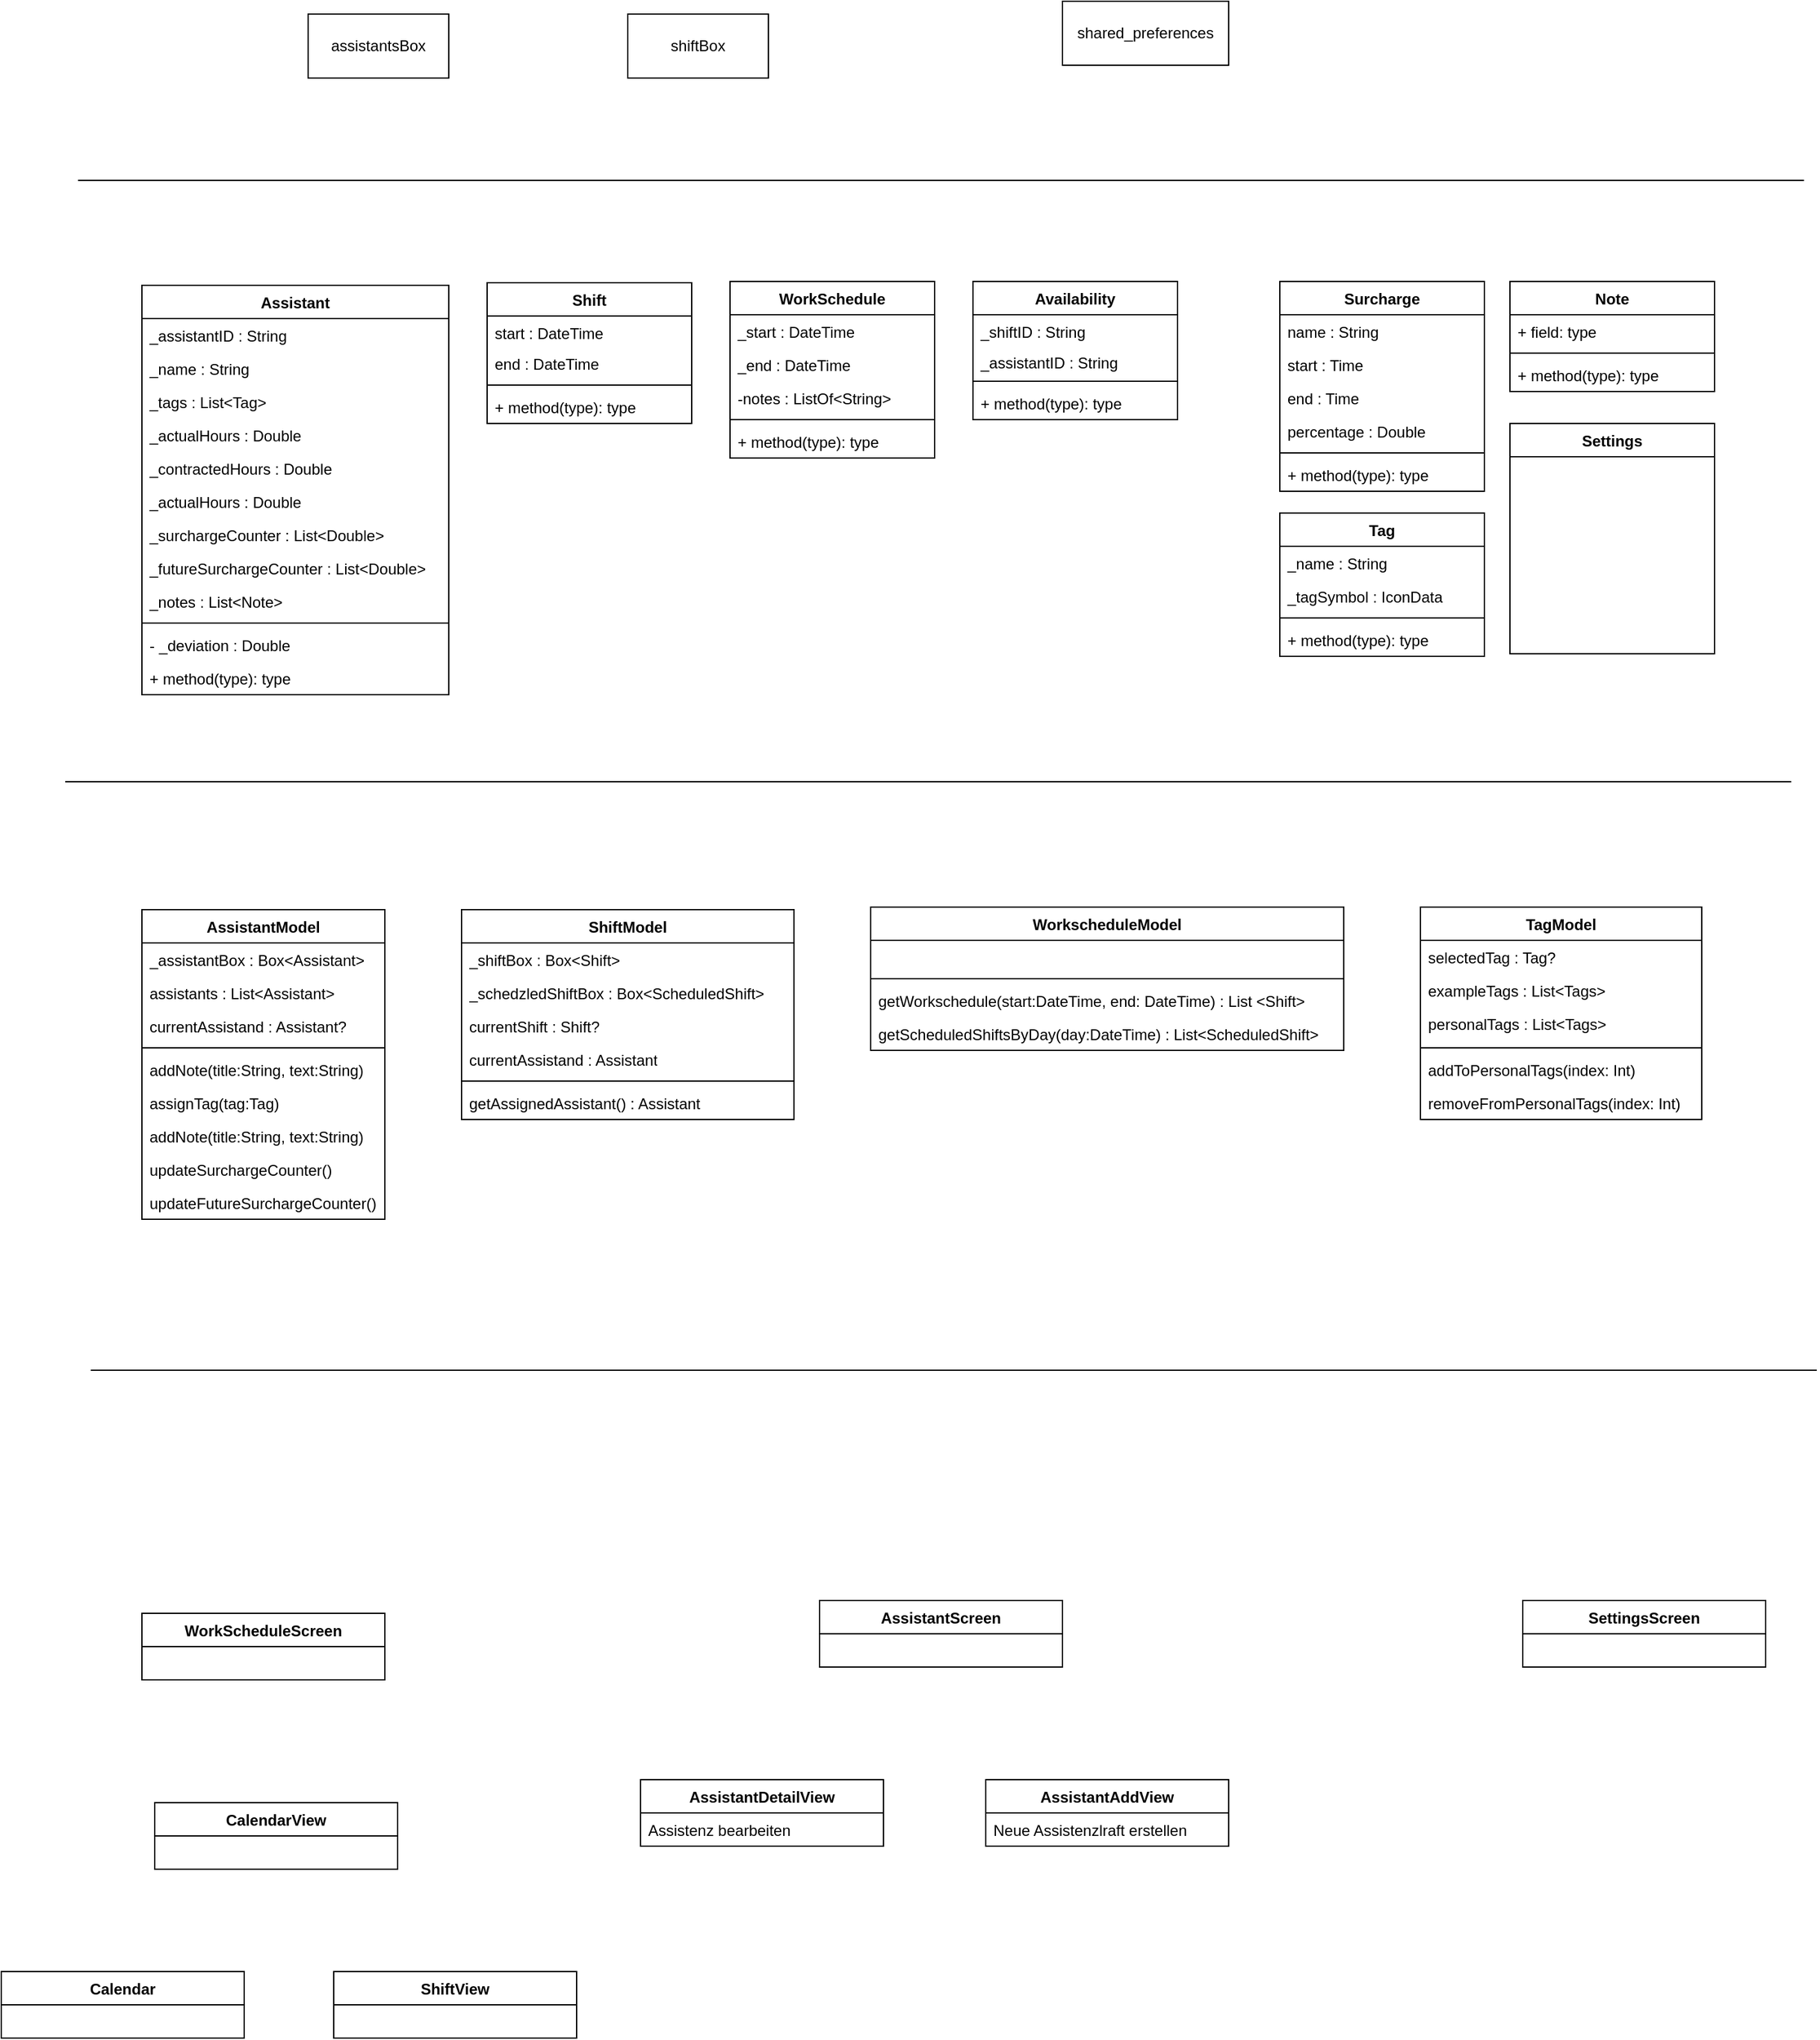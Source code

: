 <mxfile version="26.0.1">
  <diagram name="Seite-1" id="Ongt0uODJ2KGre-7g1fF">
    <mxGraphModel dx="3382" dy="915" grid="1" gridSize="10" guides="1" tooltips="1" connect="1" arrows="1" fold="1" page="1" pageScale="1" pageWidth="1654" pageHeight="2336" math="0" shadow="0">
      <root>
        <mxCell id="0" />
        <mxCell id="1" parent="0" />
        <mxCell id="JfEL6YKRlMa67cMvRD5D-60" value="Settings" style="swimlane;fontStyle=1;align=center;verticalAlign=top;childLayout=stackLayout;horizontal=1;startSize=26;horizontalStack=0;resizeParent=1;resizeLast=0;collapsible=1;marginBottom=0;rounded=0;shadow=0;strokeWidth=1;" parent="1" vertex="1">
          <mxGeometry x="1150" y="550" width="160" height="180" as="geometry">
            <mxRectangle x="550" y="140" width="160" height="26" as="alternateBounds" />
          </mxGeometry>
        </mxCell>
        <mxCell id="JfEL6YKRlMa67cMvRD5D-70" value="&lt;span style=&quot;text-wrap-mode: nowrap;&quot;&gt;Surcharge&lt;/span&gt;" style="swimlane;fontStyle=1;align=center;verticalAlign=top;childLayout=stackLayout;horizontal=1;startSize=26;horizontalStack=0;resizeParent=1;resizeParentMax=0;resizeLast=0;collapsible=1;marginBottom=0;whiteSpace=wrap;html=1;" parent="1" vertex="1">
          <mxGeometry x="970" y="439" width="160" height="164" as="geometry" />
        </mxCell>
        <mxCell id="JfEL6YKRlMa67cMvRD5D-71" value="&lt;span style=&quot;text-wrap-mode: nowrap;&quot;&gt;name : String&lt;/span&gt;&lt;div&gt;&lt;span style=&quot;text-wrap-mode: nowrap;&quot;&gt;&lt;br&gt;&lt;/span&gt;&lt;/div&gt;" style="text;strokeColor=none;fillColor=none;align=left;verticalAlign=top;spacingLeft=4;spacingRight=4;overflow=hidden;rotatable=0;points=[[0,0.5],[1,0.5]];portConstraint=eastwest;whiteSpace=wrap;html=1;" parent="JfEL6YKRlMa67cMvRD5D-70" vertex="1">
          <mxGeometry y="26" width="160" height="26" as="geometry" />
        </mxCell>
        <mxCell id="JfEL6YKRlMa67cMvRD5D-8" value="start : Time" style="text;align=left;verticalAlign=top;spacingLeft=4;spacingRight=4;overflow=hidden;rotatable=0;points=[[0,0.5],[1,0.5]];portConstraint=eastwest;rounded=0;shadow=0;html=0;" parent="JfEL6YKRlMa67cMvRD5D-70" vertex="1">
          <mxGeometry y="52" width="160" height="26" as="geometry" />
        </mxCell>
        <mxCell id="JfEL6YKRlMa67cMvRD5D-9" value="end : Time" style="text;align=left;verticalAlign=top;spacingLeft=4;spacingRight=4;overflow=hidden;rotatable=0;points=[[0,0.5],[1,0.5]];portConstraint=eastwest;rounded=0;shadow=0;html=0;" parent="JfEL6YKRlMa67cMvRD5D-70" vertex="1">
          <mxGeometry y="78" width="160" height="26" as="geometry" />
        </mxCell>
        <mxCell id="JfEL6YKRlMa67cMvRD5D-11" value="percentage : Double" style="text;align=left;verticalAlign=top;spacingLeft=4;spacingRight=4;overflow=hidden;rotatable=0;points=[[0,0.5],[1,0.5]];portConstraint=eastwest;rounded=0;shadow=0;html=0;" parent="JfEL6YKRlMa67cMvRD5D-70" vertex="1">
          <mxGeometry y="104" width="160" height="26" as="geometry" />
        </mxCell>
        <mxCell id="JfEL6YKRlMa67cMvRD5D-72" value="" style="line;strokeWidth=1;fillColor=none;align=left;verticalAlign=middle;spacingTop=-1;spacingLeft=3;spacingRight=3;rotatable=0;labelPosition=right;points=[];portConstraint=eastwest;strokeColor=inherit;" parent="JfEL6YKRlMa67cMvRD5D-70" vertex="1">
          <mxGeometry y="130" width="160" height="8" as="geometry" />
        </mxCell>
        <mxCell id="JfEL6YKRlMa67cMvRD5D-73" value="+ method(type): type" style="text;strokeColor=none;fillColor=none;align=left;verticalAlign=top;spacingLeft=4;spacingRight=4;overflow=hidden;rotatable=0;points=[[0,0.5],[1,0.5]];portConstraint=eastwest;whiteSpace=wrap;html=1;" parent="JfEL6YKRlMa67cMvRD5D-70" vertex="1">
          <mxGeometry y="138" width="160" height="26" as="geometry" />
        </mxCell>
        <mxCell id="JfEL6YKRlMa67cMvRD5D-74" value="WorkSchedule" style="swimlane;fontStyle=1;align=center;verticalAlign=top;childLayout=stackLayout;horizontal=1;startSize=26;horizontalStack=0;resizeParent=1;resizeParentMax=0;resizeLast=0;collapsible=1;marginBottom=0;whiteSpace=wrap;html=1;" parent="1" vertex="1">
          <mxGeometry x="540" y="439" width="160" height="138" as="geometry" />
        </mxCell>
        <mxCell id="JfEL6YKRlMa67cMvRD5D-31" value="_start : DateTime " style="text;align=left;verticalAlign=top;spacingLeft=4;spacingRight=4;overflow=hidden;rotatable=0;points=[[0,0.5],[1,0.5]];portConstraint=eastwest;rounded=0;shadow=0;html=0;" parent="JfEL6YKRlMa67cMvRD5D-74" vertex="1">
          <mxGeometry y="26" width="160" height="26" as="geometry" />
        </mxCell>
        <mxCell id="JfEL6YKRlMa67cMvRD5D-32" value="_end : DateTime" style="text;align=left;verticalAlign=top;spacingLeft=4;spacingRight=4;overflow=hidden;rotatable=0;points=[[0,0.5],[1,0.5]];portConstraint=eastwest;rounded=0;shadow=0;html=0;" parent="JfEL6YKRlMa67cMvRD5D-74" vertex="1">
          <mxGeometry y="52" width="160" height="26" as="geometry" />
        </mxCell>
        <mxCell id="JfEL6YKRlMa67cMvRD5D-30" value="-notes : ListOf&lt;String&gt;" style="text;align=left;verticalAlign=top;spacingLeft=4;spacingRight=4;overflow=hidden;rotatable=0;points=[[0,0.5],[1,0.5]];portConstraint=eastwest;rounded=0;shadow=0;html=0;" parent="JfEL6YKRlMa67cMvRD5D-74" vertex="1">
          <mxGeometry y="78" width="160" height="26" as="geometry" />
        </mxCell>
        <mxCell id="JfEL6YKRlMa67cMvRD5D-76" value="" style="line;strokeWidth=1;fillColor=none;align=left;verticalAlign=middle;spacingTop=-1;spacingLeft=3;spacingRight=3;rotatable=0;labelPosition=right;points=[];portConstraint=eastwest;strokeColor=inherit;" parent="JfEL6YKRlMa67cMvRD5D-74" vertex="1">
          <mxGeometry y="104" width="160" height="8" as="geometry" />
        </mxCell>
        <mxCell id="JfEL6YKRlMa67cMvRD5D-77" value="+ method(type): type" style="text;strokeColor=none;fillColor=none;align=left;verticalAlign=top;spacingLeft=4;spacingRight=4;overflow=hidden;rotatable=0;points=[[0,0.5],[1,0.5]];portConstraint=eastwest;whiteSpace=wrap;html=1;" parent="JfEL6YKRlMa67cMvRD5D-74" vertex="1">
          <mxGeometry y="112" width="160" height="26" as="geometry" />
        </mxCell>
        <mxCell id="JfEL6YKRlMa67cMvRD5D-78" value="Shift" style="swimlane;fontStyle=1;align=center;verticalAlign=top;childLayout=stackLayout;horizontal=1;startSize=26;horizontalStack=0;resizeParent=1;resizeParentMax=0;resizeLast=0;collapsible=1;marginBottom=0;whiteSpace=wrap;html=1;" parent="1" vertex="1">
          <mxGeometry x="350" y="440" width="160" height="110" as="geometry" />
        </mxCell>
        <mxCell id="JfEL6YKRlMa67cMvRD5D-2" value="start : DateTime" style="text;align=left;verticalAlign=top;spacingLeft=4;spacingRight=4;overflow=hidden;rotatable=0;points=[[0,0.5],[1,0.5]];portConstraint=eastwest;rounded=0;shadow=0;html=0;" parent="JfEL6YKRlMa67cMvRD5D-78" vertex="1">
          <mxGeometry y="26" width="160" height="24" as="geometry" />
        </mxCell>
        <mxCell id="JfEL6YKRlMa67cMvRD5D-3" value="end : DateTime&#xa;" style="text;align=left;verticalAlign=top;spacingLeft=4;spacingRight=4;overflow=hidden;rotatable=0;points=[[0,0.5],[1,0.5]];portConstraint=eastwest;rounded=0;shadow=0;html=0;" parent="JfEL6YKRlMa67cMvRD5D-78" vertex="1">
          <mxGeometry y="50" width="160" height="26" as="geometry" />
        </mxCell>
        <mxCell id="JfEL6YKRlMa67cMvRD5D-80" value="" style="line;strokeWidth=1;fillColor=none;align=left;verticalAlign=middle;spacingTop=-1;spacingLeft=3;spacingRight=3;rotatable=0;labelPosition=right;points=[];portConstraint=eastwest;strokeColor=inherit;" parent="JfEL6YKRlMa67cMvRD5D-78" vertex="1">
          <mxGeometry y="76" width="160" height="8" as="geometry" />
        </mxCell>
        <mxCell id="JfEL6YKRlMa67cMvRD5D-81" value="+ method(type): type" style="text;strokeColor=none;fillColor=none;align=left;verticalAlign=top;spacingLeft=4;spacingRight=4;overflow=hidden;rotatable=0;points=[[0,0.5],[1,0.5]];portConstraint=eastwest;whiteSpace=wrap;html=1;" parent="JfEL6YKRlMa67cMvRD5D-78" vertex="1">
          <mxGeometry y="84" width="160" height="26" as="geometry" />
        </mxCell>
        <mxCell id="JfEL6YKRlMa67cMvRD5D-90" value="Tag" style="swimlane;fontStyle=1;align=center;verticalAlign=top;childLayout=stackLayout;horizontal=1;startSize=26;horizontalStack=0;resizeParent=1;resizeParentMax=0;resizeLast=0;collapsible=1;marginBottom=0;whiteSpace=wrap;html=1;" parent="1" vertex="1">
          <mxGeometry x="970" y="620" width="160" height="112" as="geometry" />
        </mxCell>
        <mxCell id="JfEL6YKRlMa67cMvRD5D-16" value="_name : String" style="text;align=left;verticalAlign=top;spacingLeft=4;spacingRight=4;overflow=hidden;rotatable=0;points=[[0,0.5],[1,0.5]];portConstraint=eastwest;rounded=0;shadow=0;html=0;" parent="JfEL6YKRlMa67cMvRD5D-90" vertex="1">
          <mxGeometry y="26" width="160" height="26" as="geometry" />
        </mxCell>
        <mxCell id="JfEL6YKRlMa67cMvRD5D-17" value="_tagSymbol : IconData" style="text;align=left;verticalAlign=top;spacingLeft=4;spacingRight=4;overflow=hidden;rotatable=0;points=[[0,0.5],[1,0.5]];portConstraint=eastwest;rounded=0;shadow=0;html=0;" parent="JfEL6YKRlMa67cMvRD5D-90" vertex="1">
          <mxGeometry y="52" width="160" height="26" as="geometry" />
        </mxCell>
        <mxCell id="JfEL6YKRlMa67cMvRD5D-92" value="" style="line;strokeWidth=1;fillColor=none;align=left;verticalAlign=middle;spacingTop=-1;spacingLeft=3;spacingRight=3;rotatable=0;labelPosition=right;points=[];portConstraint=eastwest;strokeColor=inherit;" parent="JfEL6YKRlMa67cMvRD5D-90" vertex="1">
          <mxGeometry y="78" width="160" height="8" as="geometry" />
        </mxCell>
        <mxCell id="JfEL6YKRlMa67cMvRD5D-93" value="+ method(type): type" style="text;strokeColor=none;fillColor=none;align=left;verticalAlign=top;spacingLeft=4;spacingRight=4;overflow=hidden;rotatable=0;points=[[0,0.5],[1,0.5]];portConstraint=eastwest;whiteSpace=wrap;html=1;" parent="JfEL6YKRlMa67cMvRD5D-90" vertex="1">
          <mxGeometry y="86" width="160" height="26" as="geometry" />
        </mxCell>
        <mxCell id="JfEL6YKRlMa67cMvRD5D-94" value="Assistant" style="swimlane;fontStyle=1;align=center;verticalAlign=top;childLayout=stackLayout;horizontal=1;startSize=26;horizontalStack=0;resizeParent=1;resizeParentMax=0;resizeLast=0;collapsible=1;marginBottom=0;whiteSpace=wrap;html=1;" parent="1" vertex="1">
          <mxGeometry x="80" y="442" width="240" height="320" as="geometry" />
        </mxCell>
        <mxCell id="JfEL6YKRlMa67cMvRD5D-19" value="_assistantID : String" style="text;align=left;verticalAlign=top;spacingLeft=4;spacingRight=4;overflow=hidden;rotatable=0;points=[[0,0.5],[1,0.5]];portConstraint=eastwest;" parent="JfEL6YKRlMa67cMvRD5D-94" vertex="1">
          <mxGeometry y="26" width="240" height="26" as="geometry" />
        </mxCell>
        <mxCell id="JfEL6YKRlMa67cMvRD5D-68" value="_name : String" style="text;align=left;verticalAlign=top;spacingLeft=4;spacingRight=4;overflow=hidden;rotatable=0;points=[[0,0.5],[1,0.5]];portConstraint=eastwest;rounded=0;shadow=0;html=0;" parent="JfEL6YKRlMa67cMvRD5D-94" vertex="1">
          <mxGeometry y="52" width="240" height="26" as="geometry" />
        </mxCell>
        <mxCell id="JfEL6YKRlMa67cMvRD5D-129" value="_tags : List&lt;Tag&gt;" style="text;align=left;verticalAlign=top;spacingLeft=4;spacingRight=4;overflow=hidden;rotatable=0;points=[[0,0.5],[1,0.5]];portConstraint=eastwest;rounded=0;shadow=0;html=0;" parent="JfEL6YKRlMa67cMvRD5D-94" vertex="1">
          <mxGeometry y="78" width="240" height="26" as="geometry" />
        </mxCell>
        <mxCell id="JfEL6YKRlMa67cMvRD5D-21" value="_actualHours : Double" style="text;align=left;verticalAlign=top;spacingLeft=4;spacingRight=4;overflow=hidden;rotatable=0;points=[[0,0.5],[1,0.5]];portConstraint=eastwest;rounded=0;shadow=0;html=0;" parent="JfEL6YKRlMa67cMvRD5D-94" vertex="1">
          <mxGeometry y="104" width="240" height="26" as="geometry" />
        </mxCell>
        <mxCell id="JfEL6YKRlMa67cMvRD5D-20" value="_contractedHours : Double" style="text;align=left;verticalAlign=top;spacingLeft=4;spacingRight=4;overflow=hidden;rotatable=0;points=[[0,0.5],[1,0.5]];portConstraint=eastwest;rounded=0;shadow=0;html=0;" parent="JfEL6YKRlMa67cMvRD5D-94" vertex="1">
          <mxGeometry y="130" width="240" height="26" as="geometry" />
        </mxCell>
        <mxCell id="JfEL6YKRlMa67cMvRD5D-121" value="_actualHours : Double" style="text;align=left;verticalAlign=top;spacingLeft=4;spacingRight=4;overflow=hidden;rotatable=0;points=[[0,0.5],[1,0.5]];portConstraint=eastwest;rounded=0;shadow=0;html=0;" parent="JfEL6YKRlMa67cMvRD5D-94" vertex="1">
          <mxGeometry y="156" width="240" height="26" as="geometry" />
        </mxCell>
        <mxCell id="JfEL6YKRlMa67cMvRD5D-123" value="_surchargeCounter : List&lt;Double&gt;" style="text;align=left;verticalAlign=top;spacingLeft=4;spacingRight=4;overflow=hidden;rotatable=0;points=[[0,0.5],[1,0.5]];portConstraint=eastwest;rounded=0;shadow=0;html=0;" parent="JfEL6YKRlMa67cMvRD5D-94" vertex="1">
          <mxGeometry y="182" width="240" height="26" as="geometry" />
        </mxCell>
        <mxCell id="JfEL6YKRlMa67cMvRD5D-124" value="_futureSurchargeCounter : List&lt;Double&gt;" style="text;align=left;verticalAlign=top;spacingLeft=4;spacingRight=4;overflow=hidden;rotatable=0;points=[[0,0.5],[1,0.5]];portConstraint=eastwest;rounded=0;shadow=0;html=0;" parent="JfEL6YKRlMa67cMvRD5D-94" vertex="1">
          <mxGeometry y="208" width="240" height="26" as="geometry" />
        </mxCell>
        <mxCell id="JfEL6YKRlMa67cMvRD5D-122" value="_notes : List&lt;Note&gt;" style="text;align=left;verticalAlign=top;spacingLeft=4;spacingRight=4;overflow=hidden;rotatable=0;points=[[0,0.5],[1,0.5]];portConstraint=eastwest;rounded=0;shadow=0;html=0;" parent="JfEL6YKRlMa67cMvRD5D-94" vertex="1">
          <mxGeometry y="234" width="240" height="26" as="geometry" />
        </mxCell>
        <mxCell id="JfEL6YKRlMa67cMvRD5D-96" value="" style="line;strokeWidth=1;fillColor=none;align=left;verticalAlign=middle;spacingTop=-1;spacingLeft=3;spacingRight=3;rotatable=0;labelPosition=right;points=[];portConstraint=eastwest;strokeColor=inherit;" parent="JfEL6YKRlMa67cMvRD5D-94" vertex="1">
          <mxGeometry y="260" width="240" height="8" as="geometry" />
        </mxCell>
        <mxCell id="JfEL6YKRlMa67cMvRD5D-22" value="- _deviation : Double" style="text;align=left;verticalAlign=top;spacingLeft=4;spacingRight=4;overflow=hidden;rotatable=0;points=[[0,0.5],[1,0.5]];portConstraint=eastwest;rounded=0;shadow=0;html=0;" parent="JfEL6YKRlMa67cMvRD5D-94" vertex="1">
          <mxGeometry y="268" width="240" height="26" as="geometry" />
        </mxCell>
        <mxCell id="JfEL6YKRlMa67cMvRD5D-97" value="+ method(type): type" style="text;strokeColor=none;fillColor=none;align=left;verticalAlign=top;spacingLeft=4;spacingRight=4;overflow=hidden;rotatable=0;points=[[0,0.5],[1,0.5]];portConstraint=eastwest;whiteSpace=wrap;html=1;" parent="JfEL6YKRlMa67cMvRD5D-94" vertex="1">
          <mxGeometry y="294" width="240" height="26" as="geometry" />
        </mxCell>
        <mxCell id="JfEL6YKRlMa67cMvRD5D-100" value="Availability" style="swimlane;fontStyle=1;align=center;verticalAlign=top;childLayout=stackLayout;horizontal=1;startSize=26;horizontalStack=0;resizeParent=1;resizeParentMax=0;resizeLast=0;collapsible=1;marginBottom=0;whiteSpace=wrap;html=1;" parent="1" vertex="1">
          <mxGeometry x="730" y="439" width="160" height="108" as="geometry" />
        </mxCell>
        <mxCell id="JfEL6YKRlMa67cMvRD5D-69" value="_shiftID : String " style="text;align=left;verticalAlign=top;spacingLeft=4;spacingRight=4;overflow=hidden;rotatable=0;points=[[0,0.5],[1,0.5]];portConstraint=eastwest;" parent="JfEL6YKRlMa67cMvRD5D-100" vertex="1">
          <mxGeometry y="26" width="160" height="24" as="geometry" />
        </mxCell>
        <mxCell id="JfEL6YKRlMa67cMvRD5D-5" value="_assistantID : String" style="text;align=left;verticalAlign=top;spacingLeft=4;spacingRight=4;overflow=hidden;rotatable=0;points=[[0,0.5],[1,0.5]];portConstraint=eastwest;" parent="JfEL6YKRlMa67cMvRD5D-100" vertex="1">
          <mxGeometry y="50" width="160" height="24" as="geometry" />
        </mxCell>
        <mxCell id="JfEL6YKRlMa67cMvRD5D-102" value="" style="line;strokeWidth=1;fillColor=none;align=left;verticalAlign=middle;spacingTop=-1;spacingLeft=3;spacingRight=3;rotatable=0;labelPosition=right;points=[];portConstraint=eastwest;strokeColor=inherit;" parent="JfEL6YKRlMa67cMvRD5D-100" vertex="1">
          <mxGeometry y="74" width="160" height="8" as="geometry" />
        </mxCell>
        <mxCell id="JfEL6YKRlMa67cMvRD5D-103" value="+ method(type): type" style="text;strokeColor=none;fillColor=none;align=left;verticalAlign=top;spacingLeft=4;spacingRight=4;overflow=hidden;rotatable=0;points=[[0,0.5],[1,0.5]];portConstraint=eastwest;whiteSpace=wrap;html=1;" parent="JfEL6YKRlMa67cMvRD5D-100" vertex="1">
          <mxGeometry y="82" width="160" height="26" as="geometry" />
        </mxCell>
        <mxCell id="JfEL6YKRlMa67cMvRD5D-105" value="shiftBox" style="html=1;whiteSpace=wrap;" parent="1" vertex="1">
          <mxGeometry x="460" y="230" width="110" height="50" as="geometry" />
        </mxCell>
        <mxCell id="JfEL6YKRlMa67cMvRD5D-107" value="assistantsBox" style="html=1;whiteSpace=wrap;" parent="1" vertex="1">
          <mxGeometry x="210" y="230" width="110" height="50" as="geometry" />
        </mxCell>
        <mxCell id="JfEL6YKRlMa67cMvRD5D-108" value="AssistantModel" style="swimlane;fontStyle=1;align=center;verticalAlign=top;childLayout=stackLayout;horizontal=1;startSize=26;horizontalStack=0;resizeParent=1;resizeParentMax=0;resizeLast=0;collapsible=1;marginBottom=0;whiteSpace=wrap;html=1;" parent="1" vertex="1">
          <mxGeometry x="80" y="930" width="190" height="242" as="geometry">
            <mxRectangle x="210" y="930" width="120" height="30" as="alternateBounds" />
          </mxGeometry>
        </mxCell>
        <mxCell id="JfEL6YKRlMa67cMvRD5D-109" value="_assistantBox : Box&amp;lt;Assistant&amp;gt;" style="text;strokeColor=none;fillColor=none;align=left;verticalAlign=top;spacingLeft=4;spacingRight=4;overflow=hidden;rotatable=0;points=[[0,0.5],[1,0.5]];portConstraint=eastwest;whiteSpace=wrap;html=1;" parent="JfEL6YKRlMa67cMvRD5D-108" vertex="1">
          <mxGeometry y="26" width="190" height="26" as="geometry" />
        </mxCell>
        <mxCell id="JfEL6YKRlMa67cMvRD5D-112" value="assistants : List&amp;lt;Assistant&amp;gt;" style="text;strokeColor=none;fillColor=none;align=left;verticalAlign=top;spacingLeft=4;spacingRight=4;overflow=hidden;rotatable=0;points=[[0,0.5],[1,0.5]];portConstraint=eastwest;whiteSpace=wrap;html=1;" parent="JfEL6YKRlMa67cMvRD5D-108" vertex="1">
          <mxGeometry y="52" width="190" height="26" as="geometry" />
        </mxCell>
        <mxCell id="JfEL6YKRlMa67cMvRD5D-113" value="currentAssistand : Assistant?" style="text;strokeColor=none;fillColor=none;align=left;verticalAlign=top;spacingLeft=4;spacingRight=4;overflow=hidden;rotatable=0;points=[[0,0.5],[1,0.5]];portConstraint=eastwest;whiteSpace=wrap;html=1;" parent="JfEL6YKRlMa67cMvRD5D-108" vertex="1">
          <mxGeometry y="78" width="190" height="26" as="geometry" />
        </mxCell>
        <mxCell id="JfEL6YKRlMa67cMvRD5D-110" value="" style="line;strokeWidth=1;fillColor=none;align=left;verticalAlign=middle;spacingTop=-1;spacingLeft=3;spacingRight=3;rotatable=0;labelPosition=right;points=[];portConstraint=eastwest;strokeColor=inherit;" parent="JfEL6YKRlMa67cMvRD5D-108" vertex="1">
          <mxGeometry y="104" width="190" height="8" as="geometry" />
        </mxCell>
        <mxCell id="JfEL6YKRlMa67cMvRD5D-115" value="addNote(title:String, text:String)" style="text;strokeColor=none;fillColor=none;align=left;verticalAlign=top;spacingLeft=4;spacingRight=4;overflow=hidden;rotatable=0;points=[[0,0.5],[1,0.5]];portConstraint=eastwest;whiteSpace=wrap;html=1;" parent="JfEL6YKRlMa67cMvRD5D-108" vertex="1">
          <mxGeometry y="112" width="190" height="26" as="geometry" />
        </mxCell>
        <mxCell id="JfEL6YKRlMa67cMvRD5D-117" value="assignTag(tag:Tag)" style="text;strokeColor=none;fillColor=none;align=left;verticalAlign=top;spacingLeft=4;spacingRight=4;overflow=hidden;rotatable=0;points=[[0,0.5],[1,0.5]];portConstraint=eastwest;whiteSpace=wrap;html=1;" parent="JfEL6YKRlMa67cMvRD5D-108" vertex="1">
          <mxGeometry y="138" width="190" height="26" as="geometry" />
        </mxCell>
        <mxCell id="JfEL6YKRlMa67cMvRD5D-118" value="addNote(title:String, text:String)" style="text;strokeColor=none;fillColor=none;align=left;verticalAlign=top;spacingLeft=4;spacingRight=4;overflow=hidden;rotatable=0;points=[[0,0.5],[1,0.5]];portConstraint=eastwest;whiteSpace=wrap;html=1;" parent="JfEL6YKRlMa67cMvRD5D-108" vertex="1">
          <mxGeometry y="164" width="190" height="26" as="geometry" />
        </mxCell>
        <mxCell id="JfEL6YKRlMa67cMvRD5D-119" value="updateSurchargeCounter()" style="text;strokeColor=none;fillColor=none;align=left;verticalAlign=top;spacingLeft=4;spacingRight=4;overflow=hidden;rotatable=0;points=[[0,0.5],[1,0.5]];portConstraint=eastwest;whiteSpace=wrap;html=1;" parent="JfEL6YKRlMa67cMvRD5D-108" vertex="1">
          <mxGeometry y="190" width="190" height="26" as="geometry" />
        </mxCell>
        <mxCell id="JfEL6YKRlMa67cMvRD5D-120" value="updateFutureSurchargeCounter()" style="text;strokeColor=none;fillColor=none;align=left;verticalAlign=top;spacingLeft=4;spacingRight=4;overflow=hidden;rotatable=0;points=[[0,0.5],[1,0.5]];portConstraint=eastwest;whiteSpace=wrap;html=1;" parent="JfEL6YKRlMa67cMvRD5D-108" vertex="1">
          <mxGeometry y="216" width="190" height="26" as="geometry" />
        </mxCell>
        <mxCell id="JfEL6YKRlMa67cMvRD5D-125" value="Note" style="swimlane;fontStyle=1;align=center;verticalAlign=top;childLayout=stackLayout;horizontal=1;startSize=26;horizontalStack=0;resizeParent=1;resizeParentMax=0;resizeLast=0;collapsible=1;marginBottom=0;whiteSpace=wrap;html=1;" parent="1" vertex="1">
          <mxGeometry x="1150" y="439" width="160" height="86" as="geometry" />
        </mxCell>
        <mxCell id="JfEL6YKRlMa67cMvRD5D-126" value="+ field: type" style="text;strokeColor=none;fillColor=none;align=left;verticalAlign=top;spacingLeft=4;spacingRight=4;overflow=hidden;rotatable=0;points=[[0,0.5],[1,0.5]];portConstraint=eastwest;whiteSpace=wrap;html=1;" parent="JfEL6YKRlMa67cMvRD5D-125" vertex="1">
          <mxGeometry y="26" width="160" height="26" as="geometry" />
        </mxCell>
        <mxCell id="JfEL6YKRlMa67cMvRD5D-127" value="" style="line;strokeWidth=1;fillColor=none;align=left;verticalAlign=middle;spacingTop=-1;spacingLeft=3;spacingRight=3;rotatable=0;labelPosition=right;points=[];portConstraint=eastwest;strokeColor=inherit;" parent="JfEL6YKRlMa67cMvRD5D-125" vertex="1">
          <mxGeometry y="52" width="160" height="8" as="geometry" />
        </mxCell>
        <mxCell id="JfEL6YKRlMa67cMvRD5D-128" value="+ method(type): type" style="text;strokeColor=none;fillColor=none;align=left;verticalAlign=top;spacingLeft=4;spacingRight=4;overflow=hidden;rotatable=0;points=[[0,0.5],[1,0.5]];portConstraint=eastwest;whiteSpace=wrap;html=1;" parent="JfEL6YKRlMa67cMvRD5D-125" vertex="1">
          <mxGeometry y="60" width="160" height="26" as="geometry" />
        </mxCell>
        <mxCell id="JfEL6YKRlMa67cMvRD5D-130" value="ShiftModel" style="swimlane;fontStyle=1;align=center;verticalAlign=top;childLayout=stackLayout;horizontal=1;startSize=26;horizontalStack=0;resizeParent=1;resizeParentMax=0;resizeLast=0;collapsible=1;marginBottom=0;whiteSpace=wrap;html=1;" parent="1" vertex="1">
          <mxGeometry x="330" y="930" width="260" height="164" as="geometry">
            <mxRectangle x="210" y="930" width="120" height="30" as="alternateBounds" />
          </mxGeometry>
        </mxCell>
        <mxCell id="JfEL6YKRlMa67cMvRD5D-131" value="_shiftBox : Box&amp;lt;Shift&amp;gt;" style="text;strokeColor=none;fillColor=none;align=left;verticalAlign=top;spacingLeft=4;spacingRight=4;overflow=hidden;rotatable=0;points=[[0,0.5],[1,0.5]];portConstraint=eastwest;whiteSpace=wrap;html=1;" parent="JfEL6YKRlMa67cMvRD5D-130" vertex="1">
          <mxGeometry y="26" width="260" height="26" as="geometry" />
        </mxCell>
        <mxCell id="JfEL6YKRlMa67cMvRD5D-150" value="_schedzledShiftBox : Box&amp;lt;ScheduledShift&amp;gt;" style="text;strokeColor=none;fillColor=none;align=left;verticalAlign=top;spacingLeft=4;spacingRight=4;overflow=hidden;rotatable=0;points=[[0,0.5],[1,0.5]];portConstraint=eastwest;whiteSpace=wrap;html=1;" parent="JfEL6YKRlMa67cMvRD5D-130" vertex="1">
          <mxGeometry y="52" width="260" height="26" as="geometry" />
        </mxCell>
        <mxCell id="JfEL6YKRlMa67cMvRD5D-132" value="currentShift : Shift?" style="text;strokeColor=none;fillColor=none;align=left;verticalAlign=top;spacingLeft=4;spacingRight=4;overflow=hidden;rotatable=0;points=[[0,0.5],[1,0.5]];portConstraint=eastwest;whiteSpace=wrap;html=1;" parent="JfEL6YKRlMa67cMvRD5D-130" vertex="1">
          <mxGeometry y="78" width="260" height="26" as="geometry" />
        </mxCell>
        <mxCell id="JfEL6YKRlMa67cMvRD5D-133" value="currentAssistand : Assistant" style="text;strokeColor=none;fillColor=none;align=left;verticalAlign=top;spacingLeft=4;spacingRight=4;overflow=hidden;rotatable=0;points=[[0,0.5],[1,0.5]];portConstraint=eastwest;whiteSpace=wrap;html=1;" parent="JfEL6YKRlMa67cMvRD5D-130" vertex="1">
          <mxGeometry y="104" width="260" height="26" as="geometry" />
        </mxCell>
        <mxCell id="JfEL6YKRlMa67cMvRD5D-134" value="" style="line;strokeWidth=1;fillColor=none;align=left;verticalAlign=middle;spacingTop=-1;spacingLeft=3;spacingRight=3;rotatable=0;labelPosition=right;points=[];portConstraint=eastwest;strokeColor=inherit;" parent="JfEL6YKRlMa67cMvRD5D-130" vertex="1">
          <mxGeometry y="130" width="260" height="8" as="geometry" />
        </mxCell>
        <mxCell id="JfEL6YKRlMa67cMvRD5D-135" value="getAssignedAssistant() : Assistant" style="text;strokeColor=none;fillColor=none;align=left;verticalAlign=top;spacingLeft=4;spacingRight=4;overflow=hidden;rotatable=0;points=[[0,0.5],[1,0.5]];portConstraint=eastwest;whiteSpace=wrap;html=1;" parent="JfEL6YKRlMa67cMvRD5D-130" vertex="1">
          <mxGeometry y="138" width="260" height="26" as="geometry" />
        </mxCell>
        <mxCell id="JfEL6YKRlMa67cMvRD5D-151" value="WorkscheduleModel" style="swimlane;fontStyle=1;align=center;verticalAlign=top;childLayout=stackLayout;horizontal=1;startSize=26;horizontalStack=0;resizeParent=1;resizeParentMax=0;resizeLast=0;collapsible=1;marginBottom=0;whiteSpace=wrap;html=1;" parent="1" vertex="1">
          <mxGeometry x="650" y="928" width="370" height="112" as="geometry">
            <mxRectangle x="210" y="930" width="120" height="30" as="alternateBounds" />
          </mxGeometry>
        </mxCell>
        <mxCell id="JfEL6YKRlMa67cMvRD5D-154" value="&amp;nbsp;&amp;nbsp;" style="text;strokeColor=none;fillColor=none;align=left;verticalAlign=top;spacingLeft=4;spacingRight=4;overflow=hidden;rotatable=0;points=[[0,0.5],[1,0.5]];portConstraint=eastwest;whiteSpace=wrap;html=1;" parent="JfEL6YKRlMa67cMvRD5D-151" vertex="1">
          <mxGeometry y="26" width="370" height="26" as="geometry" />
        </mxCell>
        <mxCell id="JfEL6YKRlMa67cMvRD5D-156" value="" style="line;strokeWidth=1;fillColor=none;align=left;verticalAlign=middle;spacingTop=-1;spacingLeft=3;spacingRight=3;rotatable=0;labelPosition=right;points=[];portConstraint=eastwest;strokeColor=inherit;" parent="JfEL6YKRlMa67cMvRD5D-151" vertex="1">
          <mxGeometry y="52" width="370" height="8" as="geometry" />
        </mxCell>
        <mxCell id="JfEL6YKRlMa67cMvRD5D-157" value="getWorkschedule(start:DateTime, end: DateTime) : List &amp;lt;Shift&amp;gt;" style="text;strokeColor=none;fillColor=none;align=left;verticalAlign=top;spacingLeft=4;spacingRight=4;overflow=hidden;rotatable=0;points=[[0,0.5],[1,0.5]];portConstraint=eastwest;whiteSpace=wrap;html=1;" parent="JfEL6YKRlMa67cMvRD5D-151" vertex="1">
          <mxGeometry y="60" width="370" height="26" as="geometry" />
        </mxCell>
        <mxCell id="JfEL6YKRlMa67cMvRD5D-158" value="getScheduledShiftsByDay(day:DateTime) : List&amp;lt;ScheduledShift&amp;gt;" style="text;strokeColor=none;fillColor=none;align=left;verticalAlign=top;spacingLeft=4;spacingRight=4;overflow=hidden;rotatable=0;points=[[0,0.5],[1,0.5]];portConstraint=eastwest;whiteSpace=wrap;html=1;" parent="JfEL6YKRlMa67cMvRD5D-151" vertex="1">
          <mxGeometry y="86" width="370" height="26" as="geometry" />
        </mxCell>
        <mxCell id="JfEL6YKRlMa67cMvRD5D-159" value="TagModel" style="swimlane;fontStyle=1;align=center;verticalAlign=top;childLayout=stackLayout;horizontal=1;startSize=26;horizontalStack=0;resizeParent=1;resizeParentMax=0;resizeLast=0;collapsible=1;marginBottom=0;whiteSpace=wrap;html=1;" parent="1" vertex="1">
          <mxGeometry x="1080" y="928" width="220" height="166" as="geometry" />
        </mxCell>
        <mxCell id="JfEL6YKRlMa67cMvRD5D-168" value="selectedTag : Tag?" style="text;align=left;verticalAlign=top;spacingLeft=4;spacingRight=4;overflow=hidden;rotatable=0;points=[[0,0.5],[1,0.5]];portConstraint=eastwest;rounded=0;shadow=0;html=0;" parent="JfEL6YKRlMa67cMvRD5D-159" vertex="1">
          <mxGeometry y="26" width="220" height="26" as="geometry" />
        </mxCell>
        <mxCell id="JfEL6YKRlMa67cMvRD5D-160" value="exampleTags : List&lt;Tags&gt;" style="text;align=left;verticalAlign=top;spacingLeft=4;spacingRight=4;overflow=hidden;rotatable=0;points=[[0,0.5],[1,0.5]];portConstraint=eastwest;rounded=0;shadow=0;html=0;" parent="JfEL6YKRlMa67cMvRD5D-159" vertex="1">
          <mxGeometry y="52" width="220" height="26" as="geometry" />
        </mxCell>
        <mxCell id="JfEL6YKRlMa67cMvRD5D-164" value="personalTags : List&lt;Tags&gt;" style="text;align=left;verticalAlign=top;spacingLeft=4;spacingRight=4;overflow=hidden;rotatable=0;points=[[0,0.5],[1,0.5]];portConstraint=eastwest;rounded=0;shadow=0;html=0;" parent="JfEL6YKRlMa67cMvRD5D-159" vertex="1">
          <mxGeometry y="78" width="220" height="28" as="geometry" />
        </mxCell>
        <mxCell id="JfEL6YKRlMa67cMvRD5D-162" value="" style="line;strokeWidth=1;fillColor=none;align=left;verticalAlign=middle;spacingTop=-1;spacingLeft=3;spacingRight=3;rotatable=0;labelPosition=right;points=[];portConstraint=eastwest;strokeColor=inherit;" parent="JfEL6YKRlMa67cMvRD5D-159" vertex="1">
          <mxGeometry y="106" width="220" height="8" as="geometry" />
        </mxCell>
        <mxCell id="JfEL6YKRlMa67cMvRD5D-163" value="addToPersonalTags(index: Int)" style="text;strokeColor=none;fillColor=none;align=left;verticalAlign=top;spacingLeft=4;spacingRight=4;overflow=hidden;rotatable=0;points=[[0,0.5],[1,0.5]];portConstraint=eastwest;whiteSpace=wrap;html=1;" parent="JfEL6YKRlMa67cMvRD5D-159" vertex="1">
          <mxGeometry y="114" width="220" height="26" as="geometry" />
        </mxCell>
        <mxCell id="JfEL6YKRlMa67cMvRD5D-167" value="removeFromPersonalTags(index: Int)" style="text;strokeColor=none;fillColor=none;align=left;verticalAlign=top;spacingLeft=4;spacingRight=4;overflow=hidden;rotatable=0;points=[[0,0.5],[1,0.5]];portConstraint=eastwest;whiteSpace=wrap;html=1;" parent="JfEL6YKRlMa67cMvRD5D-159" vertex="1">
          <mxGeometry y="140" width="220" height="26" as="geometry" />
        </mxCell>
        <mxCell id="JfEL6YKRlMa67cMvRD5D-171" value="WorkScheduleScreen" style="swimlane;fontStyle=1;align=center;verticalAlign=top;childLayout=stackLayout;horizontal=1;startSize=26;horizontalStack=0;resizeParent=1;resizeParentMax=0;resizeLast=0;collapsible=1;marginBottom=0;whiteSpace=wrap;html=1;" parent="1" vertex="1">
          <mxGeometry x="80" y="1480" width="190" height="52" as="geometry">
            <mxRectangle x="210" y="930" width="120" height="30" as="alternateBounds" />
          </mxGeometry>
        </mxCell>
        <mxCell id="JfEL6YKRlMa67cMvRD5D-181" value="CalendarView" style="swimlane;fontStyle=1;align=center;verticalAlign=top;childLayout=stackLayout;horizontal=1;startSize=26;horizontalStack=0;resizeParent=1;resizeParentMax=0;resizeLast=0;collapsible=1;marginBottom=0;whiteSpace=wrap;html=1;" parent="1" vertex="1">
          <mxGeometry x="90" y="1628" width="190" height="52" as="geometry">
            <mxRectangle x="210" y="930" width="120" height="30" as="alternateBounds" />
          </mxGeometry>
        </mxCell>
        <mxCell id="JfEL6YKRlMa67cMvRD5D-182" value="Calendar" style="swimlane;fontStyle=1;align=center;verticalAlign=top;childLayout=stackLayout;horizontal=1;startSize=26;horizontalStack=0;resizeParent=1;resizeParentMax=0;resizeLast=0;collapsible=1;marginBottom=0;whiteSpace=wrap;html=1;" parent="1" vertex="1">
          <mxGeometry x="-30" y="1760" width="190" height="52" as="geometry">
            <mxRectangle x="210" y="930" width="120" height="30" as="alternateBounds" />
          </mxGeometry>
        </mxCell>
        <mxCell id="JfEL6YKRlMa67cMvRD5D-183" value="ShiftView" style="swimlane;fontStyle=1;align=center;verticalAlign=top;childLayout=stackLayout;horizontal=1;startSize=26;horizontalStack=0;resizeParent=1;resizeParentMax=0;resizeLast=0;collapsible=1;marginBottom=0;whiteSpace=wrap;html=1;" parent="1" vertex="1">
          <mxGeometry x="230" y="1760" width="190" height="52" as="geometry">
            <mxRectangle x="210" y="930" width="120" height="30" as="alternateBounds" />
          </mxGeometry>
        </mxCell>
        <mxCell id="JfEL6YKRlMa67cMvRD5D-185" value="AssistantScreen" style="swimlane;fontStyle=1;align=center;verticalAlign=top;childLayout=stackLayout;horizontal=1;startSize=26;horizontalStack=0;resizeParent=1;resizeParentMax=0;resizeLast=0;collapsible=1;marginBottom=0;whiteSpace=wrap;html=1;" parent="1" vertex="1">
          <mxGeometry x="610" y="1470" width="190" height="52" as="geometry">
            <mxRectangle x="210" y="930" width="120" height="30" as="alternateBounds" />
          </mxGeometry>
        </mxCell>
        <mxCell id="JfEL6YKRlMa67cMvRD5D-189" value="AssistantDetailView" style="swimlane;fontStyle=1;align=center;verticalAlign=top;childLayout=stackLayout;horizontal=1;startSize=26;horizontalStack=0;resizeParent=1;resizeParentMax=0;resizeLast=0;collapsible=1;marginBottom=0;whiteSpace=wrap;html=1;" parent="1" vertex="1">
          <mxGeometry x="470" y="1610" width="190" height="52" as="geometry">
            <mxRectangle x="210" y="930" width="120" height="30" as="alternateBounds" />
          </mxGeometry>
        </mxCell>
        <mxCell id="JfEL6YKRlMa67cMvRD5D-197" value="Assistenz bearbeiten" style="text;strokeColor=none;fillColor=none;align=left;verticalAlign=top;spacingLeft=4;spacingRight=4;overflow=hidden;rotatable=0;points=[[0,0.5],[1,0.5]];portConstraint=eastwest;whiteSpace=wrap;html=1;" parent="JfEL6YKRlMa67cMvRD5D-189" vertex="1">
          <mxGeometry y="26" width="190" height="26" as="geometry" />
        </mxCell>
        <mxCell id="JfEL6YKRlMa67cMvRD5D-190" value="AssistantAddView" style="swimlane;fontStyle=1;align=center;verticalAlign=top;childLayout=stackLayout;horizontal=1;startSize=26;horizontalStack=0;resizeParent=1;resizeParentMax=0;resizeLast=0;collapsible=1;marginBottom=0;whiteSpace=wrap;html=1;" parent="1" vertex="1">
          <mxGeometry x="740" y="1610" width="190" height="52" as="geometry">
            <mxRectangle x="210" y="930" width="120" height="30" as="alternateBounds" />
          </mxGeometry>
        </mxCell>
        <mxCell id="JfEL6YKRlMa67cMvRD5D-199" value="Neue Assistenzlraft erstellen" style="text;strokeColor=none;fillColor=none;align=left;verticalAlign=top;spacingLeft=4;spacingRight=4;overflow=hidden;rotatable=0;points=[[0,0.5],[1,0.5]];portConstraint=eastwest;whiteSpace=wrap;html=1;" parent="JfEL6YKRlMa67cMvRD5D-190" vertex="1">
          <mxGeometry y="26" width="190" height="26" as="geometry" />
        </mxCell>
        <mxCell id="JfEL6YKRlMa67cMvRD5D-194" value="" style="endArrow=none;html=1;rounded=0;" parent="1" edge="1">
          <mxGeometry width="50" height="50" relative="1" as="geometry">
            <mxPoint x="40" y="1290" as="sourcePoint" />
            <mxPoint x="1390" y="1290" as="targetPoint" />
          </mxGeometry>
        </mxCell>
        <mxCell id="JfEL6YKRlMa67cMvRD5D-195" value="" style="endArrow=none;html=1;rounded=0;" parent="1" edge="1">
          <mxGeometry width="50" height="50" relative="1" as="geometry">
            <mxPoint x="20" y="830" as="sourcePoint" />
            <mxPoint x="1370" y="830" as="targetPoint" />
          </mxGeometry>
        </mxCell>
        <mxCell id="JfEL6YKRlMa67cMvRD5D-196" value="" style="endArrow=none;html=1;rounded=0;" parent="1" edge="1">
          <mxGeometry width="50" height="50" relative="1" as="geometry">
            <mxPoint x="30" y="360" as="sourcePoint" />
            <mxPoint x="1380" y="360" as="targetPoint" />
          </mxGeometry>
        </mxCell>
        <mxCell id="JfEL6YKRlMa67cMvRD5D-200" value="SettingsScreen" style="swimlane;fontStyle=1;align=center;verticalAlign=top;childLayout=stackLayout;horizontal=1;startSize=26;horizontalStack=0;resizeParent=1;resizeParentMax=0;resizeLast=0;collapsible=1;marginBottom=0;whiteSpace=wrap;html=1;" parent="1" vertex="1">
          <mxGeometry x="1160" y="1470" width="190" height="52" as="geometry">
            <mxRectangle x="210" y="930" width="120" height="30" as="alternateBounds" />
          </mxGeometry>
        </mxCell>
        <mxCell id="3u4L0Bl0ZPfY1C8qF84l-1" value="shared_preferences" style="html=1;whiteSpace=wrap;" vertex="1" parent="1">
          <mxGeometry x="800" y="220" width="130" height="50" as="geometry" />
        </mxCell>
      </root>
    </mxGraphModel>
  </diagram>
</mxfile>
